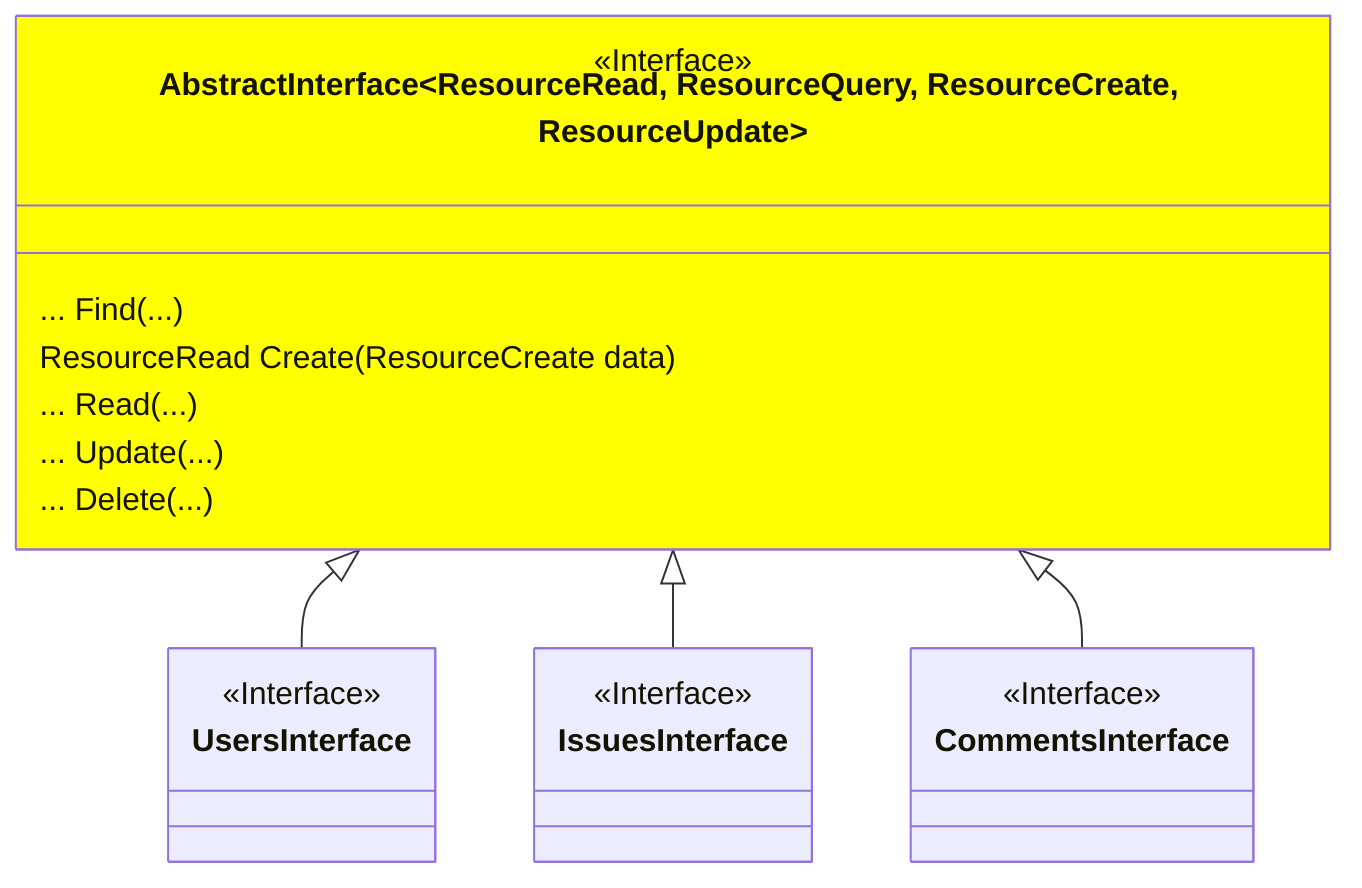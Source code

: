 classDiagram

    class AbstractInterface~ResourceRead, ResourceQuery, ResourceCreate, ResourceUpdate~ {
        <<Interface>>
        ... Find(...)
        ResourceRead Create(ResourceCreate data)
        ... Read(...)
        ... Update(...)
        ... Delete(...)
    }

    class UsersInterface {
        <<Interface>>
    }

    class IssuesInterface {
        <<Interface>>
    }

    class CommentsInterface {
        <<Interface>>
    }

    AbstractInterface <|-- UsersInterface
    AbstractInterface <|-- IssuesInterface
    AbstractInterface <|-- CommentsInterface

    style AbstractInterface fill:yellow